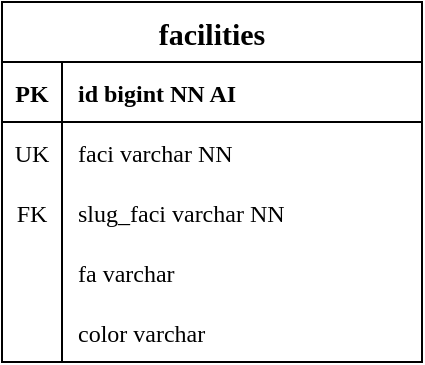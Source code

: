 <mxfile version="17.2.3" type="device"><diagram id="R2lEEEUBdFMjLlhIrx00" name="Page-1"><mxGraphModel dx="1422" dy="794" grid="1" gridSize="10" guides="1" tooltips="1" connect="1" arrows="1" fold="1" page="1" pageScale="1" pageWidth="850" pageHeight="1100" math="0" shadow="0" extFonts="Permanent Marker^https://fonts.googleapis.com/css?family=Permanent+Marker"><root><mxCell id="0"/><mxCell id="1" parent="0"/><mxCell id="xyUqDpOmRsJjG7Otpu51-1" value="facilities" style="shape=table;startSize=30;container=1;collapsible=1;childLayout=tableLayout;fixedRows=1;rowLines=0;fontStyle=1;align=center;resizeLast=1;rounded=0;horizontal=1;verticalAlign=middle;fontSize=15;swimlaneLine=1;sketch=0;labelBorderColor=none;fontFamily=Times New Roman;" parent="1" vertex="1"><mxGeometry x="170" y="80" width="210" height="180" as="geometry"><mxRectangle x="530" y="150" width="90" height="30" as="alternateBounds"/></mxGeometry></mxCell><mxCell id="xyUqDpOmRsJjG7Otpu51-2" value="" style="shape=tableRow;horizontal=0;startSize=0;swimlaneHead=0;swimlaneBody=0;fillColor=none;collapsible=0;dropTarget=0;points=[[0,0.5],[1,0.5]];portConstraint=eastwest;top=0;left=0;right=0;bottom=1;rounded=0;labelBorderColor=none;fontFamily=Times New Roman;" parent="xyUqDpOmRsJjG7Otpu51-1" vertex="1"><mxGeometry y="30" width="210" height="30" as="geometry"/></mxCell><mxCell id="xyUqDpOmRsJjG7Otpu51-3" value="PK" style="shape=partialRectangle;connectable=0;fillColor=none;top=0;left=0;bottom=0;right=0;fontStyle=1;overflow=hidden;rounded=0;labelBorderColor=none;fontFamily=Times New Roman;" parent="xyUqDpOmRsJjG7Otpu51-2" vertex="1"><mxGeometry width="30" height="30" as="geometry"><mxRectangle width="30" height="30" as="alternateBounds"/></mxGeometry></mxCell><mxCell id="xyUqDpOmRsJjG7Otpu51-4" value="id bigint NN AI" style="shape=partialRectangle;connectable=0;fillColor=none;top=0;left=0;bottom=0;right=0;align=left;spacingLeft=6;fontStyle=1;overflow=hidden;rounded=0;sketch=1;labelBorderColor=none;fontFamily=Times New Roman;" parent="xyUqDpOmRsJjG7Otpu51-2" vertex="1"><mxGeometry x="30" width="180" height="30" as="geometry"><mxRectangle width="180" height="30" as="alternateBounds"/></mxGeometry></mxCell><mxCell id="xyUqDpOmRsJjG7Otpu51-5" value="" style="shape=tableRow;horizontal=0;startSize=0;swimlaneHead=0;swimlaneBody=0;fillColor=none;collapsible=0;dropTarget=0;points=[[0,0.5],[1,0.5]];portConstraint=eastwest;top=0;left=0;right=0;bottom=0;rounded=0;labelBorderColor=none;fontFamily=Times New Roman;" parent="xyUqDpOmRsJjG7Otpu51-1" vertex="1"><mxGeometry y="60" width="210" height="30" as="geometry"/></mxCell><mxCell id="xyUqDpOmRsJjG7Otpu51-6" value="UK" style="shape=partialRectangle;connectable=0;fillColor=none;top=0;left=0;bottom=0;right=0;editable=1;overflow=hidden;rounded=0;labelBorderColor=none;fontFamily=Times New Roman;" parent="xyUqDpOmRsJjG7Otpu51-5" vertex="1"><mxGeometry width="30" height="30" as="geometry"><mxRectangle width="30" height="30" as="alternateBounds"/></mxGeometry></mxCell><mxCell id="xyUqDpOmRsJjG7Otpu51-7" value="faci varchar NN" style="shape=partialRectangle;connectable=0;fillColor=none;top=0;left=0;bottom=0;right=0;align=left;spacingLeft=6;overflow=hidden;rounded=0;sketch=1;labelBorderColor=none;fontFamily=Times New Roman;" parent="xyUqDpOmRsJjG7Otpu51-5" vertex="1"><mxGeometry x="30" width="180" height="30" as="geometry"><mxRectangle width="180" height="30" as="alternateBounds"/></mxGeometry></mxCell><mxCell id="xyUqDpOmRsJjG7Otpu51-8" value="" style="shape=tableRow;horizontal=0;startSize=0;swimlaneHead=0;swimlaneBody=0;fillColor=none;collapsible=0;dropTarget=0;points=[[0,0.5],[1,0.5]];portConstraint=eastwest;top=0;left=0;right=0;bottom=0;rounded=0;labelBorderColor=none;fontFamily=Times New Roman;" parent="xyUqDpOmRsJjG7Otpu51-1" vertex="1"><mxGeometry y="90" width="210" height="30" as="geometry"/></mxCell><mxCell id="xyUqDpOmRsJjG7Otpu51-9" value="FK" style="shape=partialRectangle;connectable=0;fillColor=none;top=0;left=0;bottom=0;right=0;editable=1;overflow=hidden;rounded=0;labelBorderColor=none;fontFamily=Times New Roman;" parent="xyUqDpOmRsJjG7Otpu51-8" vertex="1"><mxGeometry width="30" height="30" as="geometry"><mxRectangle width="30" height="30" as="alternateBounds"/></mxGeometry></mxCell><mxCell id="xyUqDpOmRsJjG7Otpu51-10" value="slug_faci varchar NN" style="shape=partialRectangle;connectable=0;fillColor=none;top=0;left=0;bottom=0;right=0;align=left;spacingLeft=6;overflow=hidden;rounded=0;sketch=1;labelBorderColor=none;fontFamily=Times New Roman;" parent="xyUqDpOmRsJjG7Otpu51-8" vertex="1"><mxGeometry x="30" width="180" height="30" as="geometry"><mxRectangle width="180" height="30" as="alternateBounds"/></mxGeometry></mxCell><mxCell id="xyUqDpOmRsJjG7Otpu51-40" style="shape=tableRow;horizontal=0;startSize=0;swimlaneHead=0;swimlaneBody=0;fillColor=none;collapsible=0;dropTarget=0;points=[[0,0.5],[1,0.5]];portConstraint=eastwest;top=0;left=0;right=0;bottom=0;rounded=0;labelBorderColor=none;fontFamily=Times New Roman;" parent="xyUqDpOmRsJjG7Otpu51-1" vertex="1"><mxGeometry y="120" width="210" height="30" as="geometry"/></mxCell><mxCell id="xyUqDpOmRsJjG7Otpu51-41" style="shape=partialRectangle;connectable=0;fillColor=none;top=0;left=0;bottom=0;right=0;editable=1;overflow=hidden;rounded=0;labelBorderColor=none;fontFamily=Times New Roman;" parent="xyUqDpOmRsJjG7Otpu51-40" vertex="1"><mxGeometry width="30" height="30" as="geometry"><mxRectangle width="30" height="30" as="alternateBounds"/></mxGeometry></mxCell><mxCell id="xyUqDpOmRsJjG7Otpu51-42" value="fa varchar" style="shape=partialRectangle;connectable=0;fillColor=none;top=0;left=0;bottom=0;right=0;align=left;spacingLeft=6;overflow=hidden;rounded=0;sketch=1;labelBorderColor=none;fontFamily=Times New Roman;" parent="xyUqDpOmRsJjG7Otpu51-40" vertex="1"><mxGeometry x="30" width="180" height="30" as="geometry"><mxRectangle width="180" height="30" as="alternateBounds"/></mxGeometry></mxCell><mxCell id="xyUqDpOmRsJjG7Otpu51-43" style="shape=tableRow;horizontal=0;startSize=0;swimlaneHead=0;swimlaneBody=0;fillColor=none;collapsible=0;dropTarget=0;points=[[0,0.5],[1,0.5]];portConstraint=eastwest;top=0;left=0;right=0;bottom=0;rounded=0;labelBorderColor=none;fontFamily=Times New Roman;" parent="xyUqDpOmRsJjG7Otpu51-1" vertex="1"><mxGeometry y="150" width="210" height="30" as="geometry"/></mxCell><mxCell id="xyUqDpOmRsJjG7Otpu51-44" style="shape=partialRectangle;connectable=0;fillColor=none;top=0;left=0;bottom=0;right=0;editable=1;overflow=hidden;rounded=0;labelBorderColor=none;fontFamily=Times New Roman;" parent="xyUqDpOmRsJjG7Otpu51-43" vertex="1"><mxGeometry width="30" height="30" as="geometry"><mxRectangle width="30" height="30" as="alternateBounds"/></mxGeometry></mxCell><mxCell id="xyUqDpOmRsJjG7Otpu51-45" value="color varchar" style="shape=partialRectangle;connectable=0;fillColor=none;top=0;left=0;bottom=0;right=0;align=left;spacingLeft=6;overflow=hidden;rounded=0;sketch=1;labelBorderColor=none;fontFamily=Times New Roman;" parent="xyUqDpOmRsJjG7Otpu51-43" vertex="1"><mxGeometry x="30" width="180" height="30" as="geometry"><mxRectangle width="180" height="30" as="alternateBounds"/></mxGeometry></mxCell></root></mxGraphModel></diagram></mxfile>